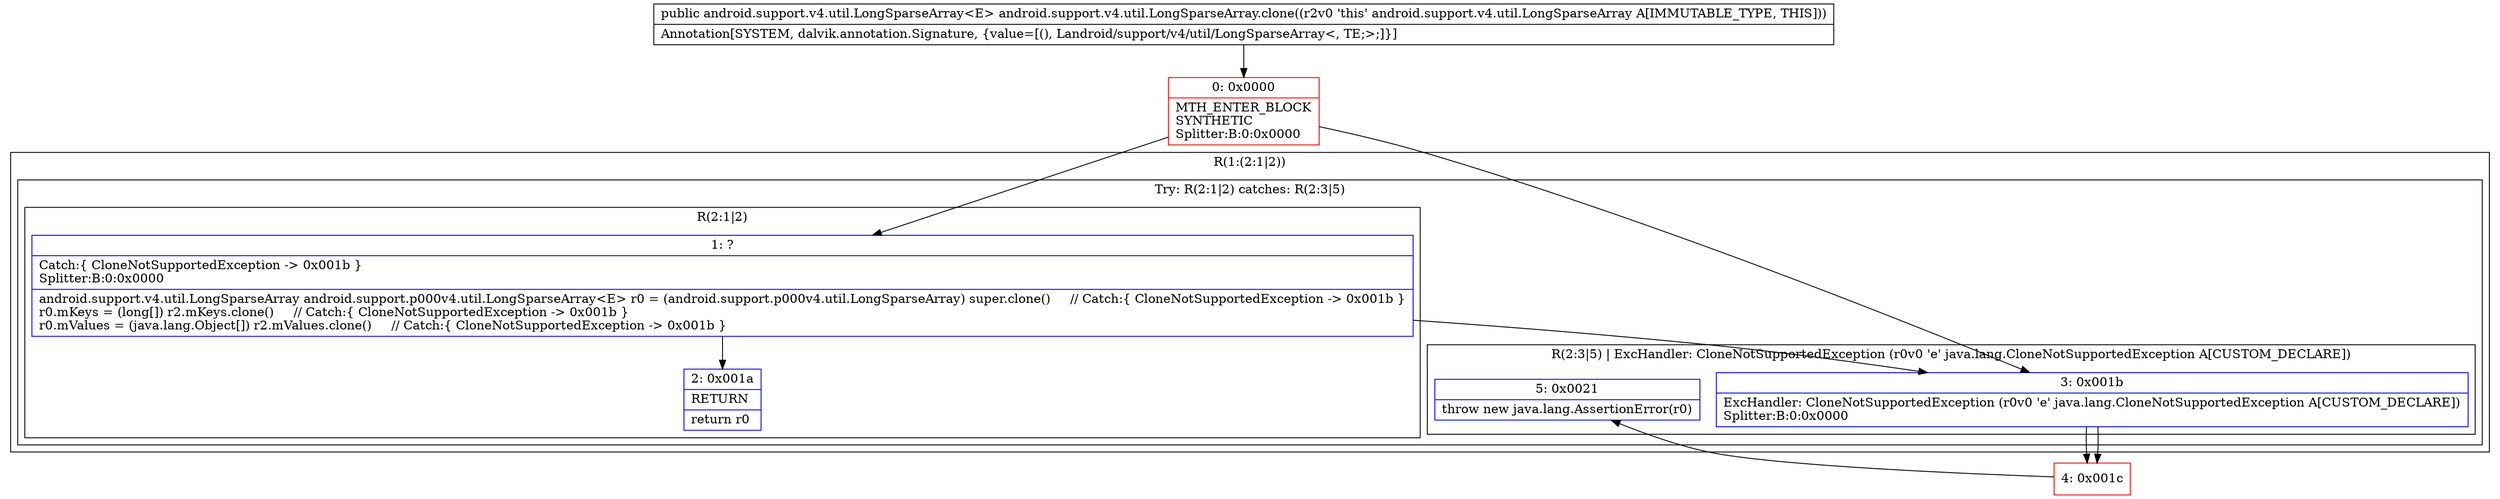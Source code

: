 digraph "CFG forandroid.support.v4.util.LongSparseArray.clone()Landroid\/support\/v4\/util\/LongSparseArray;" {
subgraph cluster_Region_1911747579 {
label = "R(1:(2:1|2))";
node [shape=record,color=blue];
subgraph cluster_TryCatchRegion_1464270901 {
label = "Try: R(2:1|2) catches: R(2:3|5)";
node [shape=record,color=blue];
subgraph cluster_Region_1123088102 {
label = "R(2:1|2)";
node [shape=record,color=blue];
Node_1 [shape=record,label="{1\:\ ?|Catch:\{ CloneNotSupportedException \-\> 0x001b \}\lSplitter:B:0:0x0000\l|android.support.v4.util.LongSparseArray android.support.p000v4.util.LongSparseArray\<E\> r0 = (android.support.p000v4.util.LongSparseArray) super.clone()     \/\/ Catch:\{ CloneNotSupportedException \-\> 0x001b \}\lr0.mKeys = (long[]) r2.mKeys.clone()     \/\/ Catch:\{ CloneNotSupportedException \-\> 0x001b \}\lr0.mValues = (java.lang.Object[]) r2.mValues.clone()     \/\/ Catch:\{ CloneNotSupportedException \-\> 0x001b \}\l}"];
Node_2 [shape=record,label="{2\:\ 0x001a|RETURN\l|return r0\l}"];
}
subgraph cluster_Region_1279533190 {
label = "R(2:3|5) | ExcHandler: CloneNotSupportedException (r0v0 'e' java.lang.CloneNotSupportedException A[CUSTOM_DECLARE])\l";
node [shape=record,color=blue];
Node_3 [shape=record,label="{3\:\ 0x001b|ExcHandler: CloneNotSupportedException (r0v0 'e' java.lang.CloneNotSupportedException A[CUSTOM_DECLARE])\lSplitter:B:0:0x0000\l}"];
Node_5 [shape=record,label="{5\:\ 0x0021|throw new java.lang.AssertionError(r0)\l}"];
}
}
}
subgraph cluster_Region_1279533190 {
label = "R(2:3|5) | ExcHandler: CloneNotSupportedException (r0v0 'e' java.lang.CloneNotSupportedException A[CUSTOM_DECLARE])\l";
node [shape=record,color=blue];
Node_3 [shape=record,label="{3\:\ 0x001b|ExcHandler: CloneNotSupportedException (r0v0 'e' java.lang.CloneNotSupportedException A[CUSTOM_DECLARE])\lSplitter:B:0:0x0000\l}"];
Node_5 [shape=record,label="{5\:\ 0x0021|throw new java.lang.AssertionError(r0)\l}"];
}
Node_0 [shape=record,color=red,label="{0\:\ 0x0000|MTH_ENTER_BLOCK\lSYNTHETIC\lSplitter:B:0:0x0000\l}"];
Node_4 [shape=record,color=red,label="{4\:\ 0x001c}"];
MethodNode[shape=record,label="{public android.support.v4.util.LongSparseArray\<E\> android.support.v4.util.LongSparseArray.clone((r2v0 'this' android.support.v4.util.LongSparseArray A[IMMUTABLE_TYPE, THIS]))  | Annotation[SYSTEM, dalvik.annotation.Signature, \{value=[(), Landroid\/support\/v4\/util\/LongSparseArray\<, TE;\>;]\}]\l}"];
MethodNode -> Node_0;
Node_1 -> Node_2;
Node_1 -> Node_3;
Node_3 -> Node_4;
Node_3 -> Node_4;
Node_0 -> Node_1;
Node_0 -> Node_3;
Node_4 -> Node_5;
}


